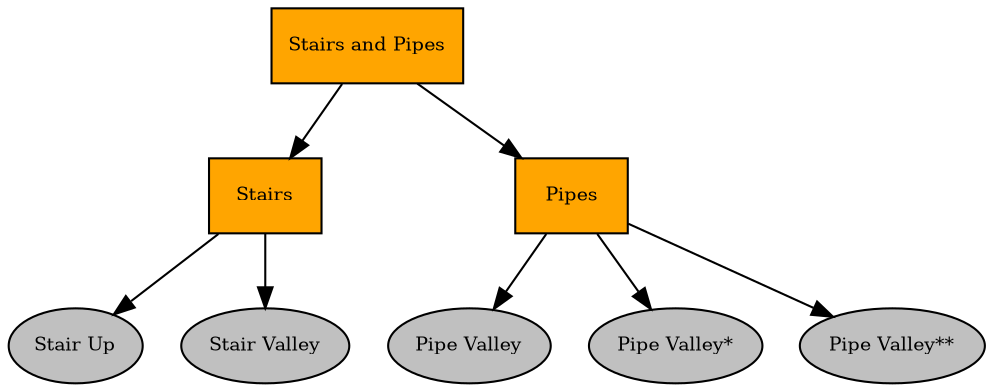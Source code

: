 digraph pastafarianism {
ordering=out;
graph [fontname="times-roman"];
node [fontname="times-roman"];
edge [fontname="times-roman"];
"Stairs and Pipes" [fillcolor=orange, fontcolor=black, fontsize=9, label="Stairs and Pipes", shape=box, style=filled];
Stairs [fillcolor=orange, fontcolor=black, fontsize=9, label=Stairs, shape=box, style=filled];
"Stairs and Pipes" -> Stairs;
"Stair Up" [fillcolor=gray, fontcolor=black, fontsize=9, label="Stair Up", shape=ellipse, style=filled];
Stairs -> "Stair Up";
"Stair Valley" [fillcolor=gray, fontcolor=black, fontsize=9, label="Stair Valley", shape=ellipse, style=filled];
Stairs -> "Stair Valley";
Pipes [fillcolor=orange, fontcolor=black, fontsize=9, label=Pipes, shape=box, style=filled];
"Stairs and Pipes" -> Pipes;
"Pipe Valley" [fillcolor=gray, fontcolor=black, fontsize=9, label="Pipe Valley", shape=ellipse, style=filled];
Pipes -> "Pipe Valley";
"Pipe Valley*" [fillcolor=gray, fontcolor=black, fontsize=9, label="Pipe Valley*", shape=ellipse, style=filled];
Pipes -> "Pipe Valley*";
"Pipe Valley**" [fillcolor=gray, fontcolor=black, fontsize=9, label="Pipe Valley**", shape=ellipse, style=filled];
Pipes -> "Pipe Valley**";
}
